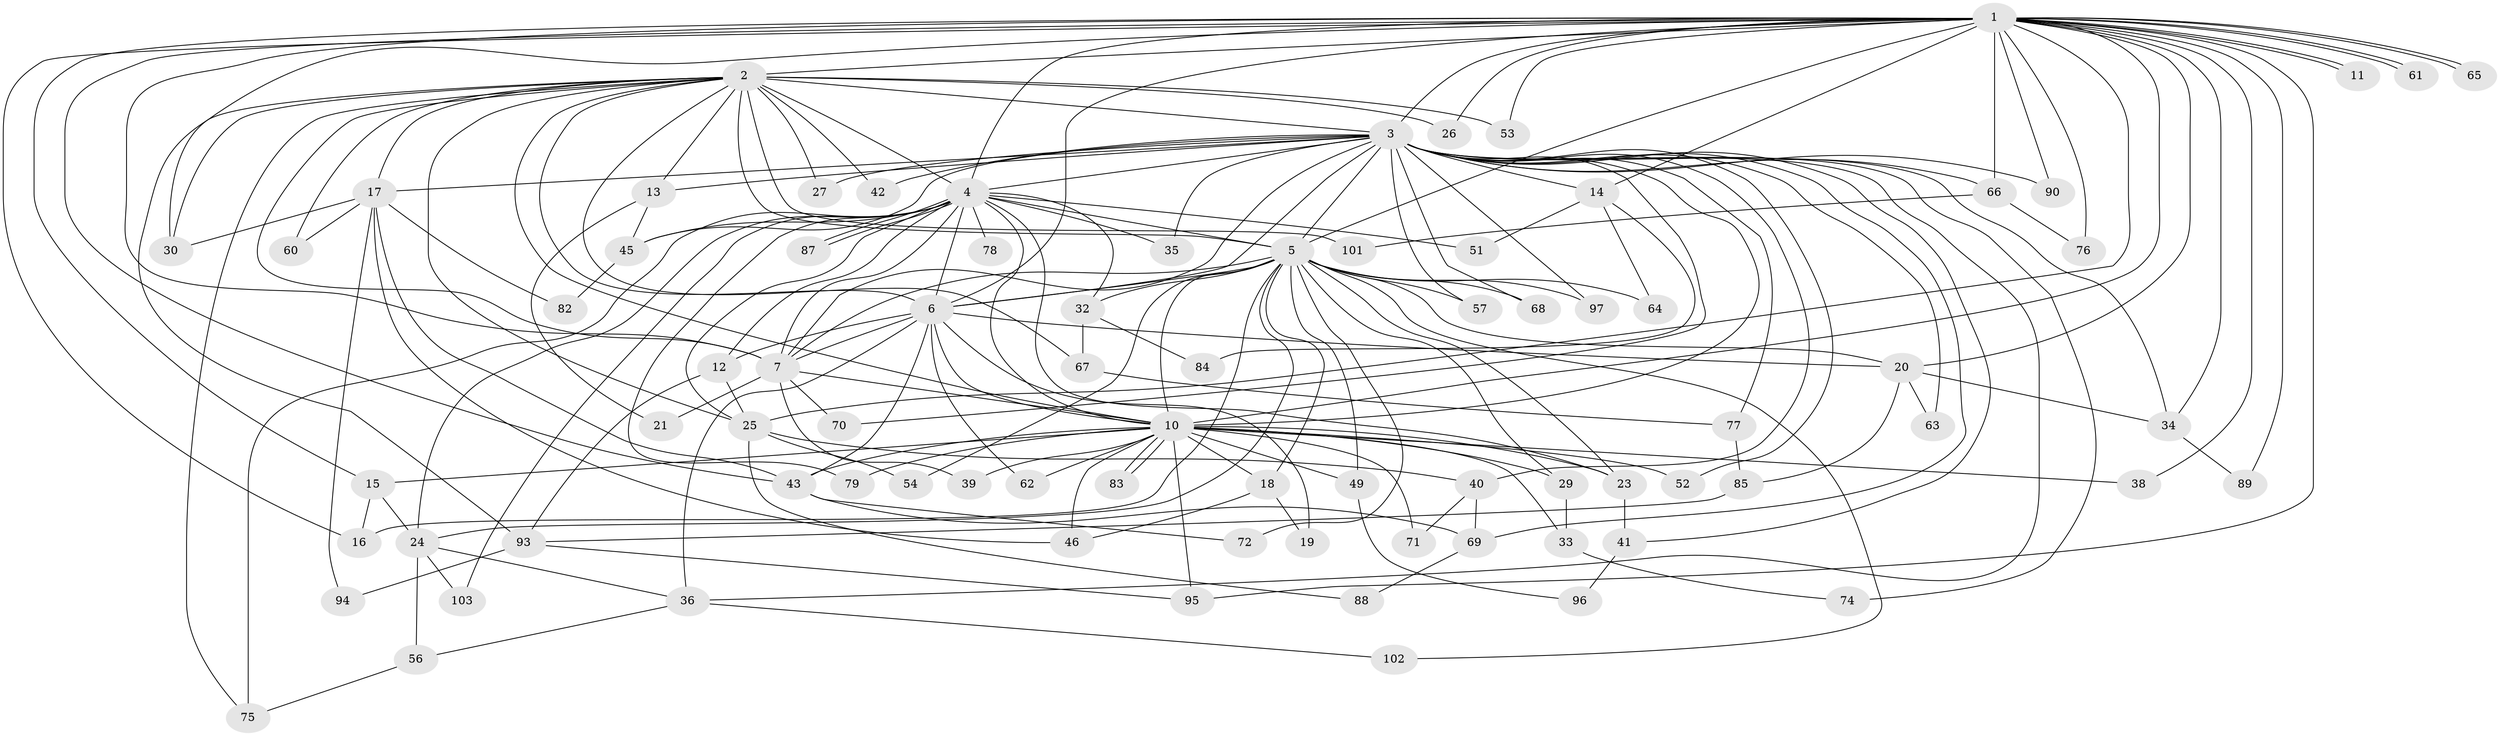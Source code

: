 // original degree distribution, {33: 0.009523809523809525, 21: 0.009523809523809525, 27: 0.009523809523809525, 20: 0.01904761904761905, 13: 0.01904761904761905, 16: 0.01904761904761905, 23: 0.009523809523809525, 2: 0.5142857142857142, 3: 0.19047619047619047, 4: 0.12380952380952381, 5: 0.02857142857142857, 8: 0.009523809523809525, 6: 0.02857142857142857, 7: 0.009523809523809525}
// Generated by graph-tools (version 1.1) at 2025/41/03/06/25 10:41:34]
// undirected, 81 vertices, 190 edges
graph export_dot {
graph [start="1"]
  node [color=gray90,style=filled];
  1 [super="+80"];
  2 [super="+58"];
  3 [super="+9"];
  4 [super="+22"];
  5 [super="+8"];
  6 [super="+91"];
  7;
  10 [super="+28"];
  11;
  12 [super="+47"];
  13;
  14;
  15;
  16 [super="+31"];
  17 [super="+100"];
  18;
  19;
  20 [super="+92"];
  21;
  23 [super="+37"];
  24 [super="+98"];
  25 [super="+44"];
  26;
  27;
  29;
  30 [super="+86"];
  32;
  33;
  34 [super="+48"];
  35;
  36 [super="+55"];
  38;
  39;
  40;
  41;
  42;
  43 [super="+73"];
  45 [super="+59"];
  46 [super="+50"];
  49;
  51;
  52;
  53;
  54;
  56 [super="+105"];
  57;
  60;
  61;
  62;
  63;
  64;
  65;
  66;
  67;
  68;
  69 [super="+81"];
  70;
  71;
  72;
  74;
  75;
  76;
  77;
  78;
  79;
  82;
  83;
  84;
  85 [super="+104"];
  87;
  88;
  89;
  90;
  93 [super="+99"];
  94;
  95;
  96;
  97;
  101;
  102;
  103;
  1 -- 2;
  1 -- 3 [weight=3];
  1 -- 4;
  1 -- 5 [weight=2];
  1 -- 6;
  1 -- 7;
  1 -- 10 [weight=2];
  1 -- 11;
  1 -- 11;
  1 -- 14;
  1 -- 15;
  1 -- 16;
  1 -- 25;
  1 -- 26;
  1 -- 34;
  1 -- 38;
  1 -- 53;
  1 -- 61;
  1 -- 61;
  1 -- 65;
  1 -- 65;
  1 -- 66;
  1 -- 76;
  1 -- 89;
  1 -- 90;
  1 -- 95;
  1 -- 20;
  1 -- 30;
  1 -- 43;
  2 -- 3 [weight=3];
  2 -- 4;
  2 -- 5 [weight=2];
  2 -- 6;
  2 -- 7;
  2 -- 10;
  2 -- 13;
  2 -- 17;
  2 -- 25;
  2 -- 26;
  2 -- 27;
  2 -- 30;
  2 -- 42;
  2 -- 53;
  2 -- 67;
  2 -- 75;
  2 -- 101;
  2 -- 60;
  2 -- 93;
  3 -- 4 [weight=2];
  3 -- 5 [weight=4];
  3 -- 6 [weight=3];
  3 -- 7 [weight=2];
  3 -- 10 [weight=2];
  3 -- 13;
  3 -- 17;
  3 -- 34;
  3 -- 35;
  3 -- 36;
  3 -- 40;
  3 -- 45;
  3 -- 52;
  3 -- 57;
  3 -- 63;
  3 -- 66;
  3 -- 68;
  3 -- 69;
  3 -- 74;
  3 -- 77;
  3 -- 97;
  3 -- 70;
  3 -- 41;
  3 -- 42;
  3 -- 14;
  3 -- 90;
  3 -- 27;
  4 -- 5 [weight=2];
  4 -- 6;
  4 -- 7 [weight=2];
  4 -- 10;
  4 -- 12;
  4 -- 24;
  4 -- 35;
  4 -- 75;
  4 -- 78 [weight=2];
  4 -- 87;
  4 -- 87;
  4 -- 103;
  4 -- 45;
  4 -- 32;
  4 -- 51;
  4 -- 23;
  4 -- 79;
  4 -- 25;
  5 -- 6 [weight=2];
  5 -- 7 [weight=2];
  5 -- 10 [weight=2];
  5 -- 54;
  5 -- 68;
  5 -- 72;
  5 -- 102;
  5 -- 64;
  5 -- 18;
  5 -- 20;
  5 -- 23;
  5 -- 29;
  5 -- 32;
  5 -- 97;
  5 -- 49;
  5 -- 57;
  5 -- 24;
  5 -- 16;
  6 -- 7;
  6 -- 10;
  6 -- 12;
  6 -- 19;
  6 -- 20;
  6 -- 36;
  6 -- 43;
  6 -- 62;
  7 -- 10;
  7 -- 21;
  7 -- 39;
  7 -- 70;
  10 -- 15;
  10 -- 18;
  10 -- 29;
  10 -- 33;
  10 -- 38;
  10 -- 39;
  10 -- 46;
  10 -- 49;
  10 -- 52;
  10 -- 79;
  10 -- 83;
  10 -- 83;
  10 -- 71;
  10 -- 43;
  10 -- 62;
  10 -- 95;
  10 -- 23;
  12 -- 93;
  12 -- 25;
  13 -- 21;
  13 -- 45;
  14 -- 51;
  14 -- 64;
  14 -- 84;
  15 -- 16;
  15 -- 24;
  17 -- 30;
  17 -- 60;
  17 -- 82;
  17 -- 94;
  17 -- 46;
  17 -- 43;
  18 -- 19;
  18 -- 46;
  20 -- 63;
  20 -- 85;
  20 -- 34;
  23 -- 41;
  24 -- 56;
  24 -- 103;
  24 -- 36;
  25 -- 40;
  25 -- 54;
  25 -- 88;
  29 -- 33;
  32 -- 67;
  32 -- 84;
  33 -- 74;
  34 -- 89;
  36 -- 56;
  36 -- 102;
  40 -- 69;
  40 -- 71;
  41 -- 96;
  43 -- 72;
  43 -- 69;
  45 -- 82;
  49 -- 96;
  56 -- 75;
  66 -- 76;
  66 -- 101;
  67 -- 77;
  69 -- 88;
  77 -- 85;
  85 -- 93;
  93 -- 94;
  93 -- 95;
}

